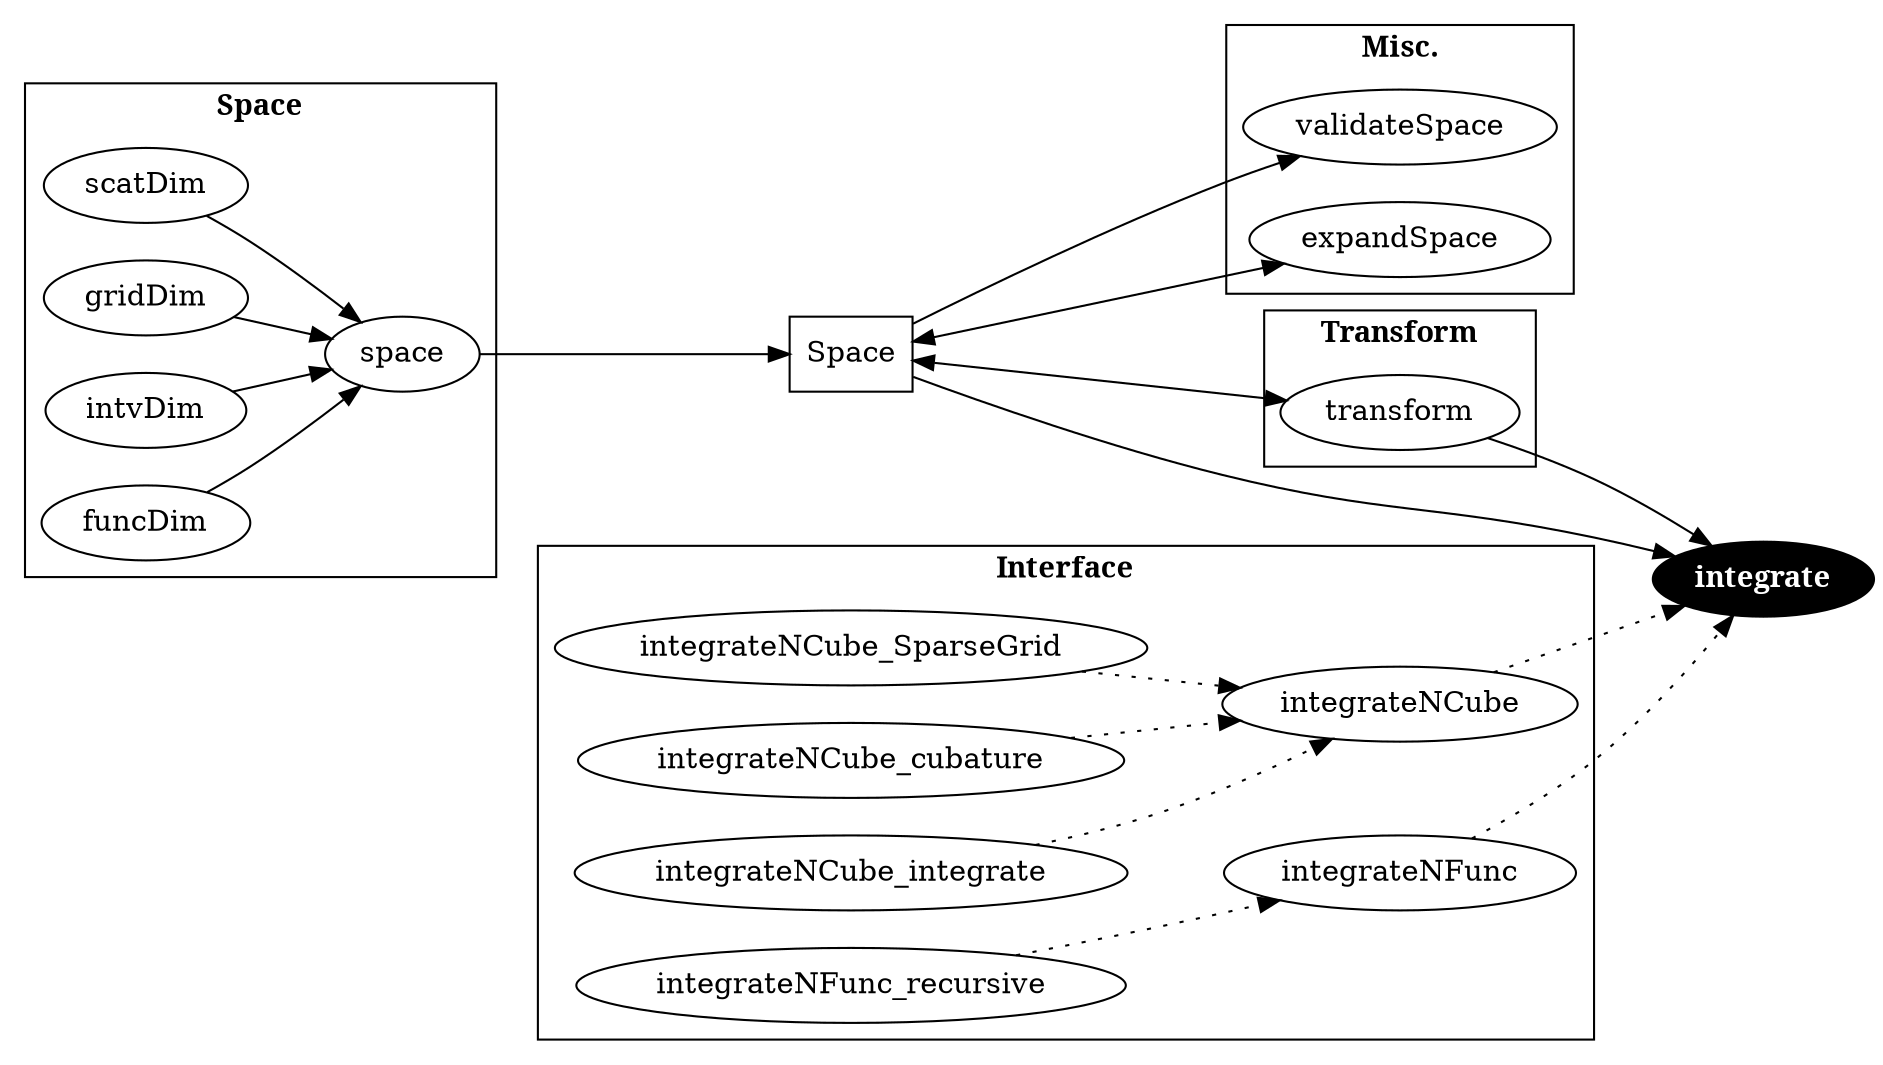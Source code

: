digraph {
    rankdir = LR

    subgraph cluster_space {
        label = "Space"
        fontname = bold
        {scatDim; gridDim; intvDim; funcDim} -> space
    }

    Space [shape=box]

    space -> Space

    subgraph cluster_space_misc {
        label = "Misc."
        fontname = bold
        validateSpace
        expandSpace
    }

    Space -> validateSpace
    Space -> expandSpace [dir=both]

    subgraph cluster_space_transform {
        label = "Transform"
        fontname = bold
        transform
    }

    Space -> transform [dir=both]

    subgraph cluster_interface {
        label = "Interface"
        fontname = bold
        {integrateNCube_SparseGrid; integrateNCube_cubature; integrateNCube_integrate} -> integrateNCube [style=dotted]
        integrateNFunc_recursive -> integrateNFunc [style=dotted]
    }

    integrate [style=filled; fillcolor=black; fontcolor=white, fontname=bold]

    transform -> integrate
    Space -> integrate
    {integrateNCube; integrateNFunc} -> integrate [style=dotted]
}
